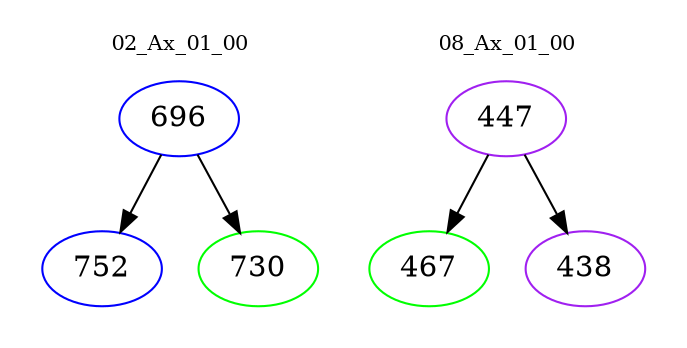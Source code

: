 digraph{
subgraph cluster_0 {
color = white
label = "02_Ax_01_00";
fontsize=10;
T0_696 [label="696", color="blue"]
T0_696 -> T0_752 [color="black"]
T0_752 [label="752", color="blue"]
T0_696 -> T0_730 [color="black"]
T0_730 [label="730", color="green"]
}
subgraph cluster_1 {
color = white
label = "08_Ax_01_00";
fontsize=10;
T1_447 [label="447", color="purple"]
T1_447 -> T1_467 [color="black"]
T1_467 [label="467", color="green"]
T1_447 -> T1_438 [color="black"]
T1_438 [label="438", color="purple"]
}
}
